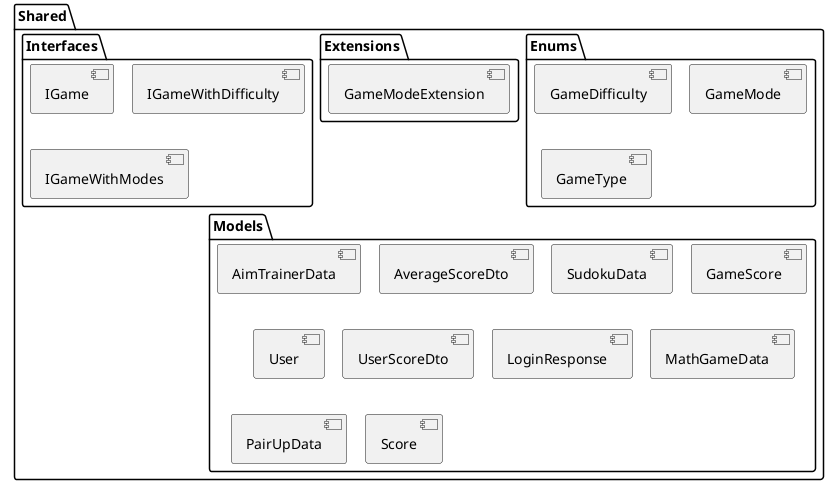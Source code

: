 @startuml Shared Package Diagram
!pragma layout smetana

package "Shared" {
    package "Enums" {
        [GameDifficulty]
        [GameMode]
        [GameType]
    }

    package "Extensions" {
        [GameModeExtension]
    }

    package "Interfaces" {
        [IGame]
        [IGameWithDifficulty]
        [IGameWithModes]
    }

    package "Models" {
        [AimTrainerData]
        [AverageScoreDto]
        [SudokuData]
        [GameScore]
        [User]
        [UserScoreDto]
        [LoginResponse]
        [MathGameData]
        [PairUpData]
        [Score]
    }
}

@enduml